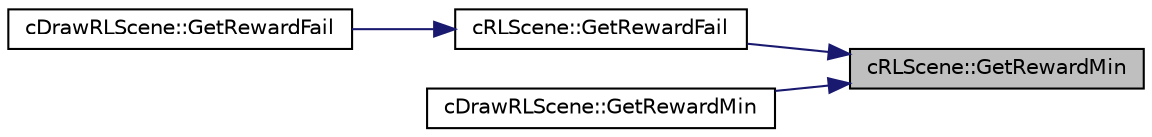 digraph "cRLScene::GetRewardMin"
{
 // LATEX_PDF_SIZE
  edge [fontname="Helvetica",fontsize="10",labelfontname="Helvetica",labelfontsize="10"];
  node [fontname="Helvetica",fontsize="10",shape=record];
  rankdir="RL";
  Node1 [label="cRLScene::GetRewardMin",height=0.2,width=0.4,color="black", fillcolor="grey75", style="filled", fontcolor="black",tooltip=" "];
  Node1 -> Node2 [dir="back",color="midnightblue",fontsize="10",style="solid",fontname="Helvetica"];
  Node2 [label="cRLScene::GetRewardFail",height=0.2,width=0.4,color="black", fillcolor="white", style="filled",URL="$classc_r_l_scene.html#a566ebe0ca51cc3e77d8ad6aa9ceaf3e9",tooltip=" "];
  Node2 -> Node3 [dir="back",color="midnightblue",fontsize="10",style="solid",fontname="Helvetica"];
  Node3 [label="cDrawRLScene::GetRewardFail",height=0.2,width=0.4,color="black", fillcolor="white", style="filled",URL="$classc_draw_r_l_scene.html#a795e62dc177e5a93fbf50a303247c342",tooltip=" "];
  Node1 -> Node4 [dir="back",color="midnightblue",fontsize="10",style="solid",fontname="Helvetica"];
  Node4 [label="cDrawRLScene::GetRewardMin",height=0.2,width=0.4,color="black", fillcolor="white", style="filled",URL="$classc_draw_r_l_scene.html#affad7378fe82cf026ca8efa5e6e547e0",tooltip=" "];
}
